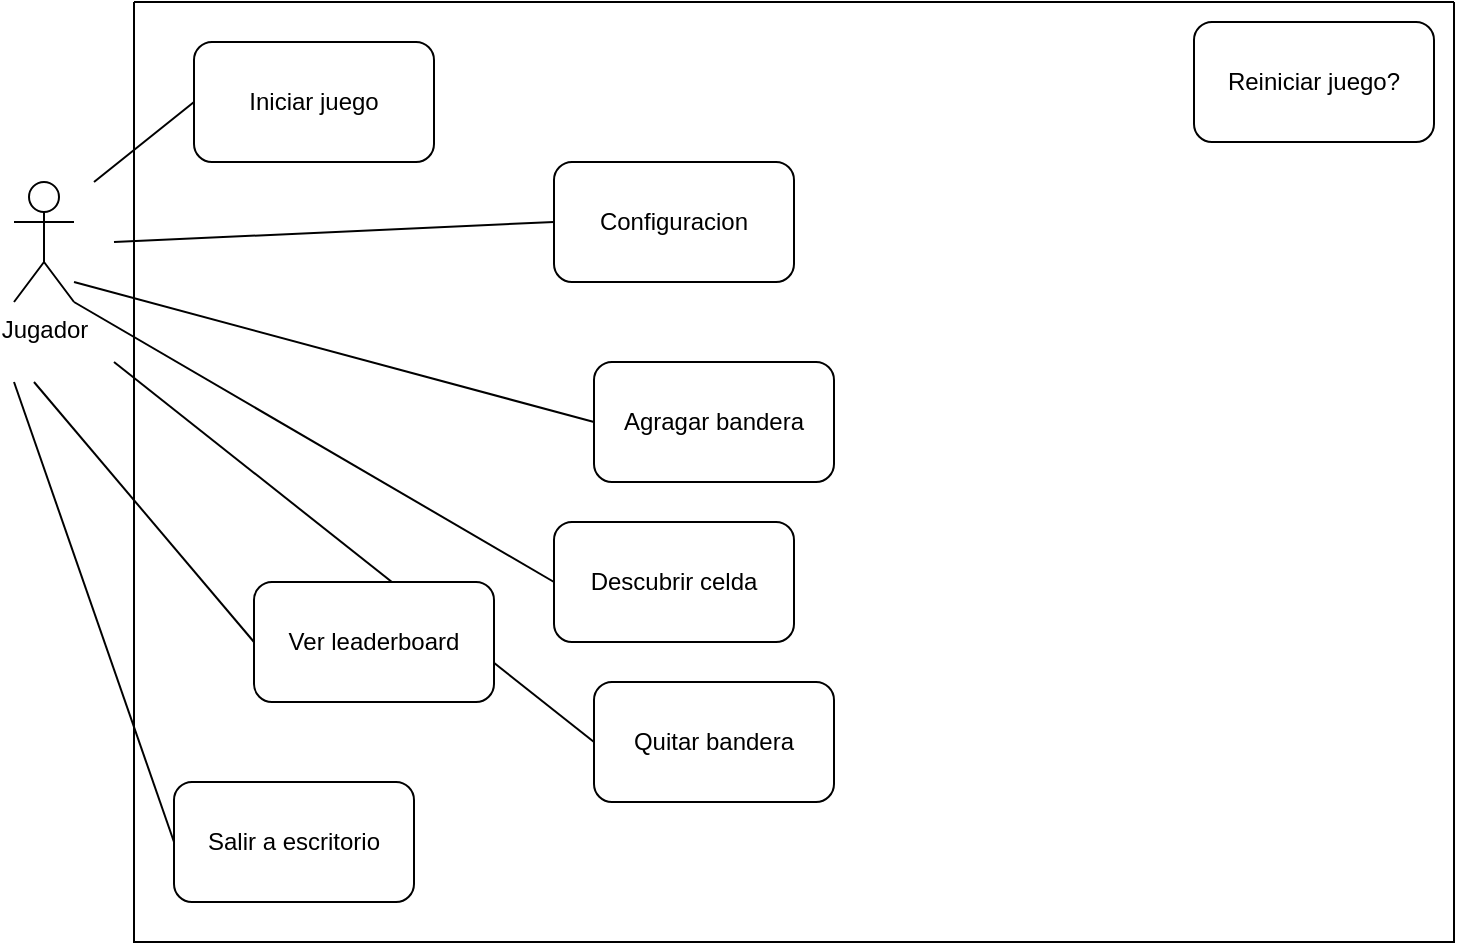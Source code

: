 <mxfile>
    <diagram id="_-d0TT9b8FTHFz-Q7kdy" name="Page-1">
        <mxGraphModel dx="1284" dy="461" grid="1" gridSize="10" guides="1" tooltips="1" connect="1" arrows="1" fold="1" page="1" pageScale="1" pageWidth="850" pageHeight="1100" math="0" shadow="0">
            <root>
                <mxCell id="0"/>
                <mxCell id="1" parent="0"/>
                <mxCell id="2" value="Jugador" style="shape=umlActor;verticalLabelPosition=bottom;verticalAlign=top;html=1;outlineConnect=0;" parent="1" vertex="1">
                    <mxGeometry x="100" y="100" width="30" height="60" as="geometry"/>
                </mxCell>
                <mxCell id="4" value="" style="swimlane;startSize=0;" parent="1" vertex="1">
                    <mxGeometry x="160" y="10" width="660" height="470" as="geometry"/>
                </mxCell>
                <mxCell id="13" value="Quitar bandera" style="rounded=1;whiteSpace=wrap;html=1;" vertex="1" parent="4">
                    <mxGeometry x="230" y="340" width="120" height="60" as="geometry"/>
                </mxCell>
                <mxCell id="16" value="" style="endArrow=none;html=1;entryX=0;entryY=0.5;entryDx=0;entryDy=0;" edge="1" parent="4" target="13">
                    <mxGeometry width="50" height="50" relative="1" as="geometry">
                        <mxPoint x="-10" y="180" as="sourcePoint"/>
                        <mxPoint x="-20" y="240" as="targetPoint"/>
                    </mxGeometry>
                </mxCell>
                <mxCell id="14" value="" style="endArrow=none;html=1;entryX=0;entryY=0.5;entryDx=0;entryDy=0;" edge="1" parent="4" target="12">
                    <mxGeometry width="50" height="50" relative="1" as="geometry">
                        <mxPoint x="-30" y="140" as="sourcePoint"/>
                        <mxPoint x="-40" y="280" as="targetPoint"/>
                    </mxGeometry>
                </mxCell>
                <mxCell id="15" value="Descubrir celda" style="rounded=1;whiteSpace=wrap;html=1;" vertex="1" parent="4">
                    <mxGeometry x="210" y="260" width="120" height="60" as="geometry"/>
                </mxCell>
                <mxCell id="21" value="Reiniciar juego?" style="rounded=1;whiteSpace=wrap;html=1;" vertex="1" parent="4">
                    <mxGeometry x="530" y="10" width="120" height="60" as="geometry"/>
                </mxCell>
                <mxCell id="27" value="Ver leaderboard" style="rounded=1;whiteSpace=wrap;html=1;" vertex="1" parent="4">
                    <mxGeometry x="60" y="290" width="120" height="60" as="geometry"/>
                </mxCell>
                <mxCell id="30" value="Iniciar juego" style="rounded=1;whiteSpace=wrap;html=1;" vertex="1" parent="4">
                    <mxGeometry x="30" y="20" width="120" height="60" as="geometry"/>
                </mxCell>
                <mxCell id="32" value="Salir a escritorio" style="rounded=1;whiteSpace=wrap;html=1;" vertex="1" parent="4">
                    <mxGeometry x="20" y="390" width="120" height="60" as="geometry"/>
                </mxCell>
                <mxCell id="34" value="Configuracion" style="rounded=1;whiteSpace=wrap;html=1;" vertex="1" parent="4">
                    <mxGeometry x="210" y="80" width="120" height="60" as="geometry"/>
                </mxCell>
                <mxCell id="12" value="Agragar bandera" style="rounded=1;whiteSpace=wrap;html=1;" vertex="1" parent="4">
                    <mxGeometry x="230" y="180" width="120" height="60" as="geometry"/>
                </mxCell>
                <mxCell id="36" value="" style="endArrow=none;html=1;entryX=0;entryY=0.5;entryDx=0;entryDy=0;" edge="1" parent="4" target="34">
                    <mxGeometry width="50" height="50" relative="1" as="geometry">
                        <mxPoint x="-10" y="120" as="sourcePoint"/>
                        <mxPoint x="20" y="90" as="targetPoint"/>
                    </mxGeometry>
                </mxCell>
                <mxCell id="17" value="" style="endArrow=none;html=1;entryX=0;entryY=0.5;entryDx=0;entryDy=0;exitX=1;exitY=1;exitDx=0;exitDy=0;exitPerimeter=0;" edge="1" parent="1" source="2" target="15">
                    <mxGeometry width="50" height="50" relative="1" as="geometry">
                        <mxPoint x="350" y="240" as="sourcePoint"/>
                        <mxPoint x="450" y="340" as="targetPoint"/>
                    </mxGeometry>
                </mxCell>
                <mxCell id="28" value="" style="endArrow=none;html=1;exitX=0;exitY=0.5;exitDx=0;exitDy=0;" edge="1" parent="1" source="27">
                    <mxGeometry width="50" height="50" relative="1" as="geometry">
                        <mxPoint x="60" y="250" as="sourcePoint"/>
                        <mxPoint x="110" y="200" as="targetPoint"/>
                    </mxGeometry>
                </mxCell>
                <mxCell id="31" value="" style="endArrow=none;html=1;exitX=0;exitY=0.5;exitDx=0;exitDy=0;" edge="1" parent="1" source="30">
                    <mxGeometry width="50" height="50" relative="1" as="geometry">
                        <mxPoint x="50" y="250" as="sourcePoint"/>
                        <mxPoint x="140" y="100" as="targetPoint"/>
                    </mxGeometry>
                </mxCell>
                <mxCell id="33" value="" style="endArrow=none;html=1;exitX=0;exitY=0.5;exitDx=0;exitDy=0;" edge="1" parent="1" source="32">
                    <mxGeometry width="50" height="50" relative="1" as="geometry">
                        <mxPoint x="50" y="250" as="sourcePoint"/>
                        <mxPoint x="100" y="200" as="targetPoint"/>
                    </mxGeometry>
                </mxCell>
            </root>
        </mxGraphModel>
    </diagram>
</mxfile>